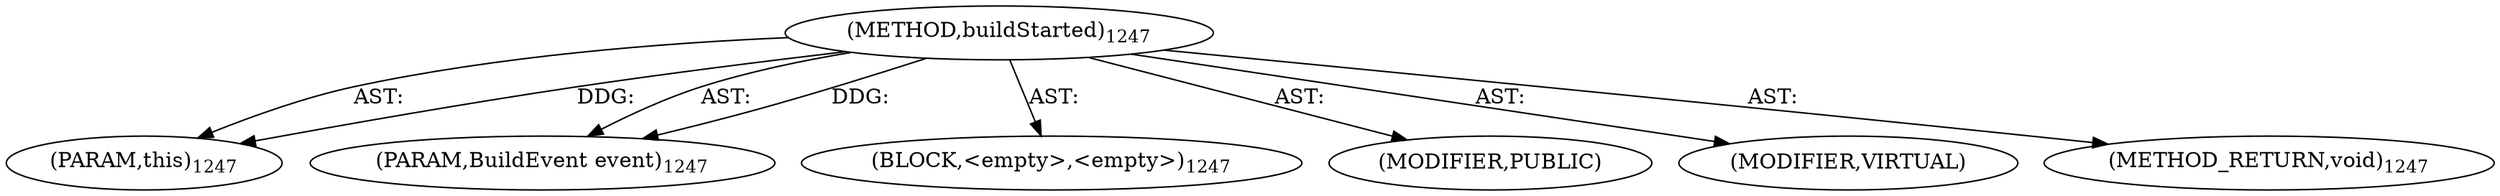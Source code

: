 digraph "buildStarted" {  
"111669149738" [label = <(METHOD,buildStarted)<SUB>1247</SUB>> ]
"115964117085" [label = <(PARAM,this)<SUB>1247</SUB>> ]
"115964117086" [label = <(PARAM,BuildEvent event)<SUB>1247</SUB>> ]
"25769803940" [label = <(BLOCK,&lt;empty&gt;,&lt;empty&gt;)<SUB>1247</SUB>> ]
"133143986281" [label = <(MODIFIER,PUBLIC)> ]
"133143986282" [label = <(MODIFIER,VIRTUAL)> ]
"128849018922" [label = <(METHOD_RETURN,void)<SUB>1247</SUB>> ]
  "111669149738" -> "115964117085"  [ label = "AST: "] 
  "111669149738" -> "115964117086"  [ label = "AST: "] 
  "111669149738" -> "25769803940"  [ label = "AST: "] 
  "111669149738" -> "133143986281"  [ label = "AST: "] 
  "111669149738" -> "133143986282"  [ label = "AST: "] 
  "111669149738" -> "128849018922"  [ label = "AST: "] 
  "111669149738" -> "115964117085"  [ label = "DDG: "] 
  "111669149738" -> "115964117086"  [ label = "DDG: "] 
}
